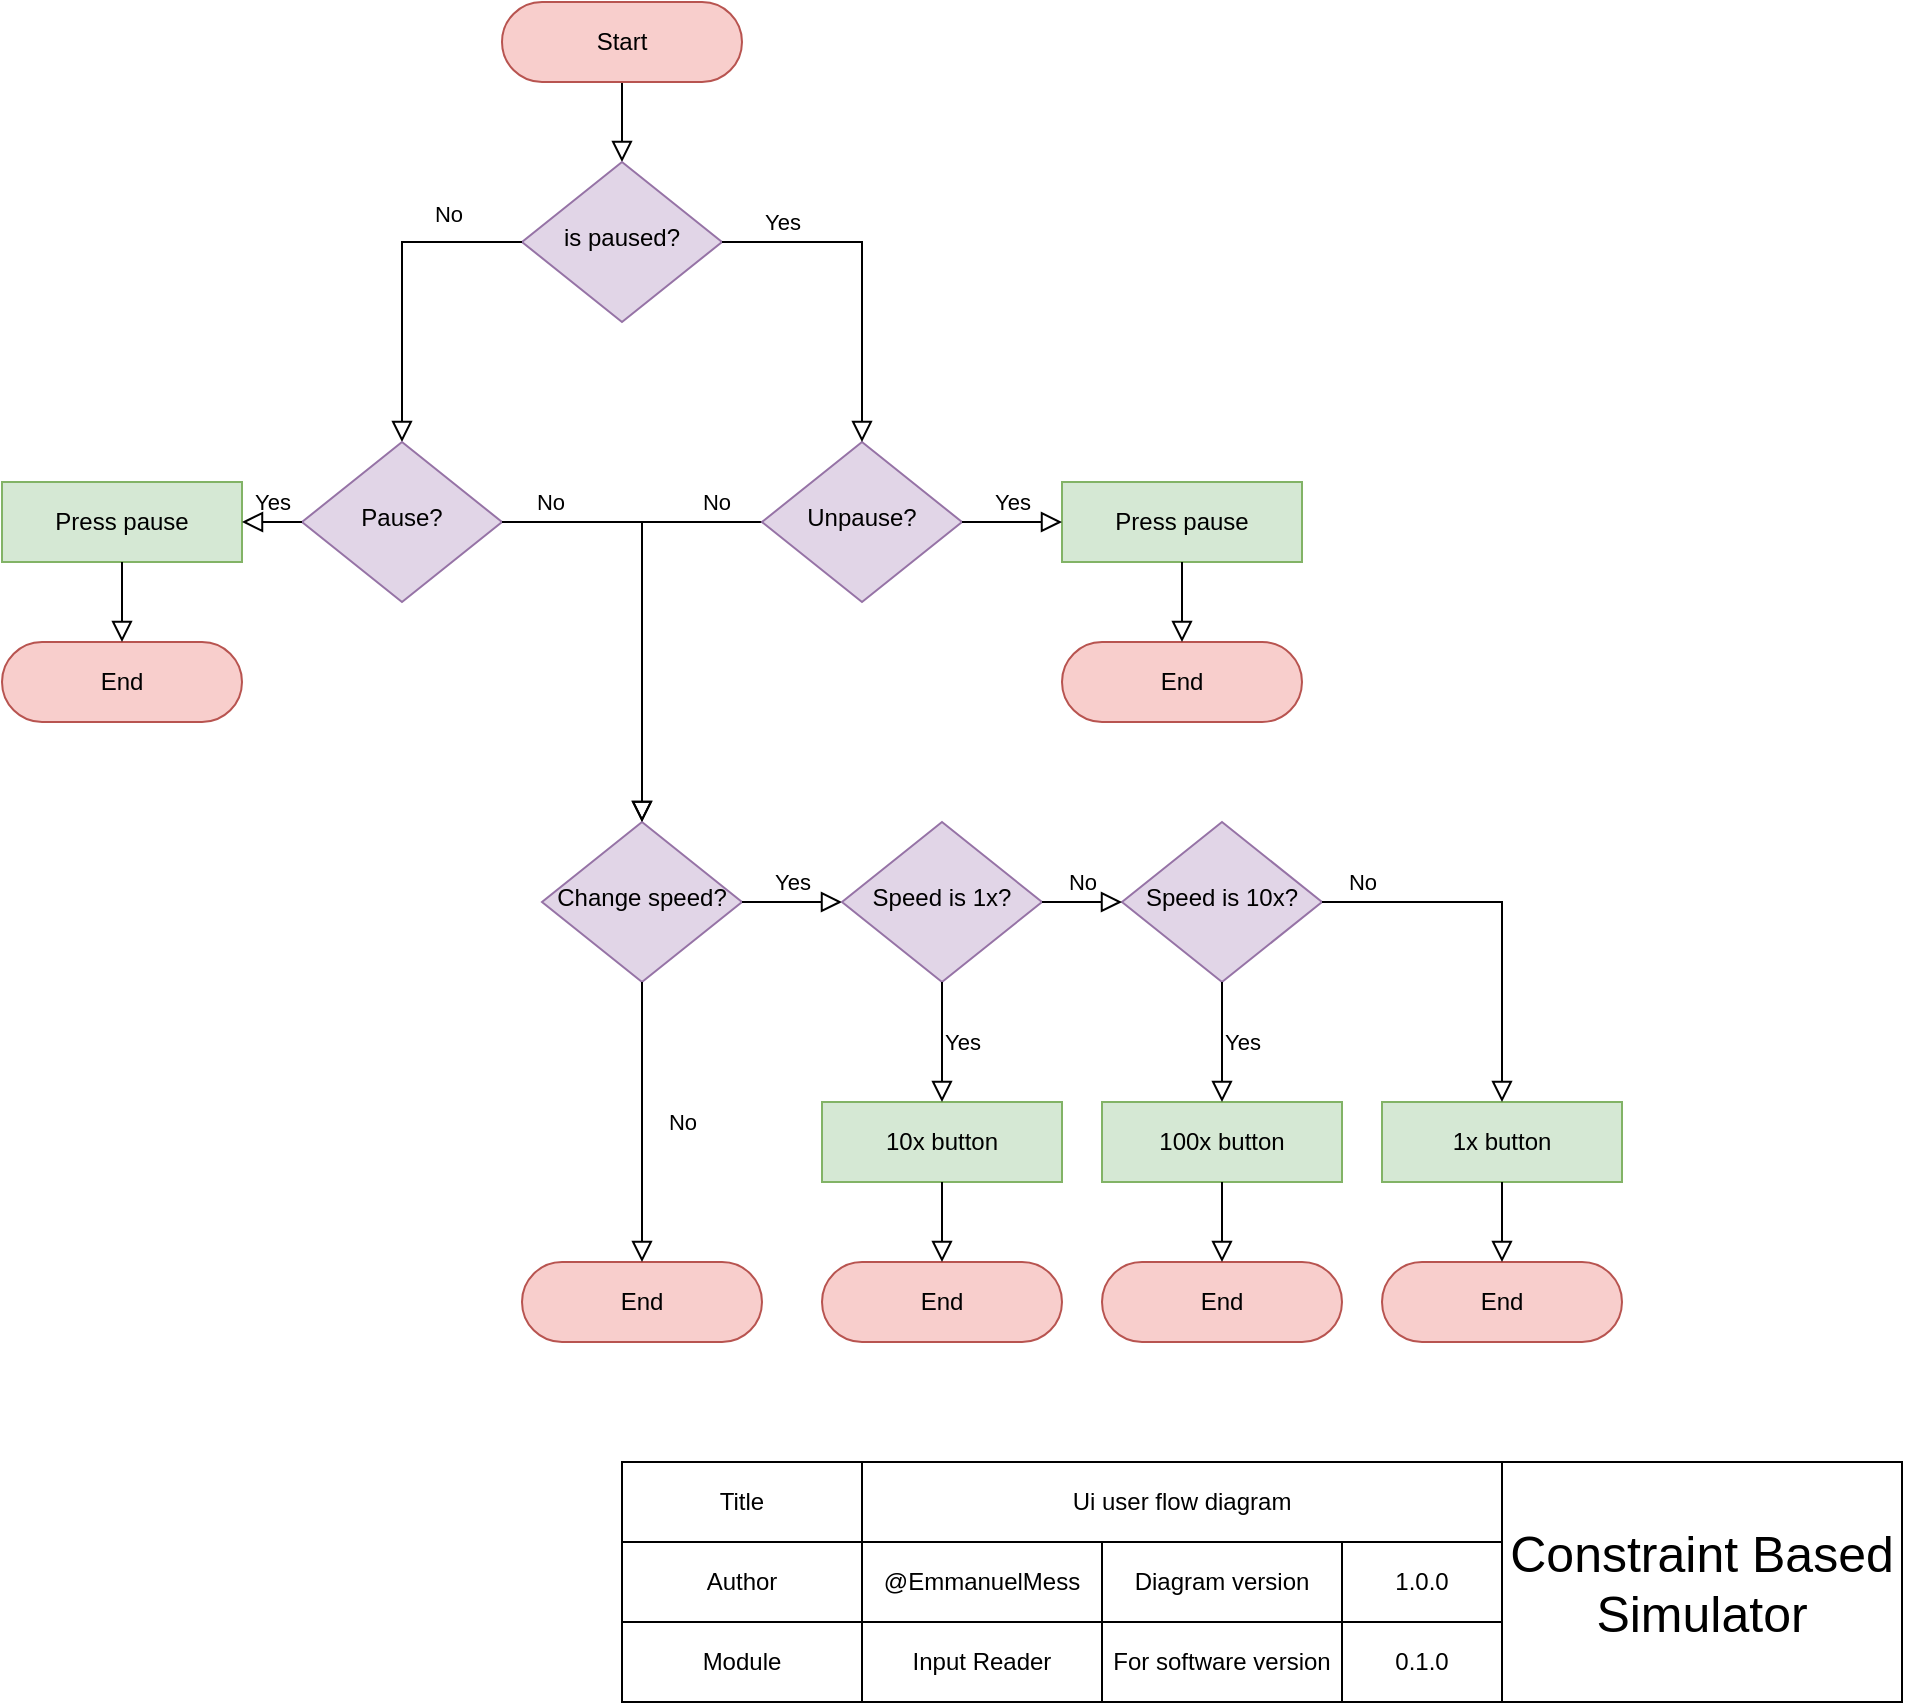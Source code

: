 <mxfile version="20.3.0" type="device"><diagram id="C5RBs43oDa-KdzZeNtuy" name="Page-1"><mxGraphModel dx="2551" dy="878" grid="1" gridSize="10" guides="1" tooltips="1" connect="1" arrows="1" fold="1" page="1" pageScale="1" pageWidth="1169" pageHeight="827" math="0" shadow="0"><root><mxCell id="WIyWlLk6GJQsqaUBKTNV-0"/><mxCell id="WIyWlLk6GJQsqaUBKTNV-1" parent="WIyWlLk6GJQsqaUBKTNV-0"/><mxCell id="WIyWlLk6GJQsqaUBKTNV-2" value="" style="rounded=0;html=1;jettySize=auto;orthogonalLoop=1;fontSize=11;endArrow=block;endFill=0;endSize=8;strokeWidth=1;shadow=0;labelBackgroundColor=none;edgeStyle=orthogonalEdgeStyle;" parent="WIyWlLk6GJQsqaUBKTNV-1" source="WIyWlLk6GJQsqaUBKTNV-3" target="dEbD3IkDHEhD-BJTE-00-0" edge="1"><mxGeometry relative="1" as="geometry"/></mxCell><mxCell id="WIyWlLk6GJQsqaUBKTNV-3" value="Start" style="rounded=1;whiteSpace=wrap;html=1;fontSize=12;glass=0;strokeWidth=1;shadow=0;arcSize=50;fillColor=#f8cecc;strokeColor=#b85450;" parent="WIyWlLk6GJQsqaUBKTNV-1" vertex="1"><mxGeometry x="-740" y="30" width="120" height="40" as="geometry"/></mxCell><mxCell id="WIyWlLk6GJQsqaUBKTNV-4" value="No" style="rounded=0;html=1;jettySize=auto;orthogonalLoop=1;fontSize=11;endArrow=block;endFill=0;endSize=8;strokeWidth=1;shadow=0;labelBackgroundColor=none;edgeStyle=orthogonalEdgeStyle;" parent="WIyWlLk6GJQsqaUBKTNV-1" source="WIyWlLk6GJQsqaUBKTNV-6" target="WIyWlLk6GJQsqaUBKTNV-10" edge="1"><mxGeometry x="-0.769" y="-10" relative="1" as="geometry"><mxPoint x="1" as="offset"/><mxPoint x="-560" y="410" as="sourcePoint"/></mxGeometry></mxCell><mxCell id="WIyWlLk6GJQsqaUBKTNV-6" value="Unpause?" style="rhombus;whiteSpace=wrap;html=1;shadow=0;fontFamily=Helvetica;fontSize=12;align=center;strokeWidth=1;spacing=6;spacingTop=-4;fillColor=#e1d5e7;strokeColor=#9673a6;" parent="WIyWlLk6GJQsqaUBKTNV-1" vertex="1"><mxGeometry x="-610" y="250" width="100" height="80" as="geometry"/></mxCell><mxCell id="WIyWlLk6GJQsqaUBKTNV-7" value="Press pause" style="rounded=1;whiteSpace=wrap;html=1;fontSize=12;glass=0;strokeWidth=1;shadow=0;arcSize=0;fillColor=#d5e8d4;strokeColor=#82b366;" parent="WIyWlLk6GJQsqaUBKTNV-1" vertex="1"><mxGeometry x="-460" y="270" width="120" height="40" as="geometry"/></mxCell><mxCell id="WIyWlLk6GJQsqaUBKTNV-9" value="Yes" style="edgeStyle=orthogonalEdgeStyle;rounded=0;html=1;jettySize=auto;orthogonalLoop=1;fontSize=11;endArrow=block;endFill=0;endSize=8;strokeWidth=1;shadow=0;labelBackgroundColor=none;" parent="WIyWlLk6GJQsqaUBKTNV-1" source="WIyWlLk6GJQsqaUBKTNV-6" target="WIyWlLk6GJQsqaUBKTNV-7" edge="1"><mxGeometry y="10" relative="1" as="geometry"><mxPoint as="offset"/></mxGeometry></mxCell><mxCell id="WIyWlLk6GJQsqaUBKTNV-10" value="Change speed?" style="rhombus;whiteSpace=wrap;html=1;shadow=0;fontFamily=Helvetica;fontSize=12;align=center;strokeWidth=1;spacing=6;spacingTop=-4;fillColor=#e1d5e7;strokeColor=#9673a6;" parent="WIyWlLk6GJQsqaUBKTNV-1" vertex="1"><mxGeometry x="-720" y="440" width="100" height="80" as="geometry"/></mxCell><mxCell id="01rYo3X9IXRVAac7US0Z-2" value="Yes" style="edgeStyle=orthogonalEdgeStyle;rounded=0;html=1;jettySize=auto;orthogonalLoop=1;fontSize=11;endArrow=block;endFill=0;endSize=8;strokeWidth=1;shadow=0;labelBackgroundColor=none;" parent="WIyWlLk6GJQsqaUBKTNV-1" source="WIyWlLk6GJQsqaUBKTNV-10" target="dEbD3IkDHEhD-BJTE-00-12" edge="1"><mxGeometry y="10" relative="1" as="geometry"><mxPoint as="offset"/><mxPoint x="-610" y="270" as="sourcePoint"/><mxPoint x="-580.0" y="480" as="targetPoint"/></mxGeometry></mxCell><mxCell id="01rYo3X9IXRVAac7US0Z-11" value="End" style="rounded=1;whiteSpace=wrap;html=1;fontSize=12;glass=0;strokeWidth=1;shadow=0;arcSize=50;fillColor=#f8cecc;strokeColor=#b85450;" parent="WIyWlLk6GJQsqaUBKTNV-1" vertex="1"><mxGeometry x="-730" y="660" width="120" height="40" as="geometry"/></mxCell><mxCell id="01rYo3X9IXRVAac7US0Z-13" value="End" style="rounded=1;whiteSpace=wrap;html=1;fontSize=12;glass=0;strokeWidth=1;shadow=0;arcSize=50;fillColor=#f8cecc;strokeColor=#b85450;" parent="WIyWlLk6GJQsqaUBKTNV-1" vertex="1"><mxGeometry x="-460" y="350" width="120" height="40" as="geometry"/></mxCell><mxCell id="01rYo3X9IXRVAac7US0Z-14" value="" style="rounded=0;html=1;jettySize=auto;orthogonalLoop=1;fontSize=11;endArrow=block;endFill=0;endSize=8;strokeWidth=1;shadow=0;labelBackgroundColor=none;edgeStyle=orthogonalEdgeStyle;" parent="WIyWlLk6GJQsqaUBKTNV-1" source="WIyWlLk6GJQsqaUBKTNV-7" target="01rYo3X9IXRVAac7US0Z-13" edge="1"><mxGeometry relative="1" as="geometry"><mxPoint x="-250" y="740" as="sourcePoint"/><mxPoint x="-250" y="770" as="targetPoint"/></mxGeometry></mxCell><mxCell id="01rYo3X9IXRVAac7US0Z-15" value="No" style="rounded=0;html=1;jettySize=auto;orthogonalLoop=1;fontSize=11;endArrow=block;endFill=0;endSize=8;strokeWidth=1;shadow=0;labelBackgroundColor=none;edgeStyle=orthogonalEdgeStyle;" parent="WIyWlLk6GJQsqaUBKTNV-1" source="WIyWlLk6GJQsqaUBKTNV-10" target="01rYo3X9IXRVAac7US0Z-11" edge="1"><mxGeometry y="20" relative="1" as="geometry"><mxPoint as="offset"/><mxPoint x="-660" y="330" as="sourcePoint"/><mxPoint x="-660" y="450" as="targetPoint"/></mxGeometry></mxCell><mxCell id="01rYo3X9IXRVAac7US0Z-17" value="10x button" style="rounded=1;whiteSpace=wrap;html=1;fontSize=12;glass=0;strokeWidth=1;shadow=0;arcSize=0;fillColor=#d5e8d4;strokeColor=#82b366;" parent="WIyWlLk6GJQsqaUBKTNV-1" vertex="1"><mxGeometry x="-580" y="580" width="120" height="40" as="geometry"/></mxCell><mxCell id="dEbD3IkDHEhD-BJTE-00-0" value="is paused?" style="rhombus;whiteSpace=wrap;html=1;shadow=0;fontFamily=Helvetica;fontSize=12;align=center;strokeWidth=1;spacing=6;spacingTop=-4;fillColor=#e1d5e7;strokeColor=#9673a6;" parent="WIyWlLk6GJQsqaUBKTNV-1" vertex="1"><mxGeometry x="-730" y="110" width="100" height="80" as="geometry"/></mxCell><mxCell id="dEbD3IkDHEhD-BJTE-00-1" value="" style="rounded=0;html=1;jettySize=auto;orthogonalLoop=1;fontSize=11;endArrow=block;endFill=0;endSize=8;strokeWidth=1;shadow=0;labelBackgroundColor=none;edgeStyle=orthogonalEdgeStyle;" parent="WIyWlLk6GJQsqaUBKTNV-1" source="dEbD3IkDHEhD-BJTE-00-0" target="WIyWlLk6GJQsqaUBKTNV-6" edge="1"><mxGeometry relative="1" as="geometry"><mxPoint x="-670" y="80" as="sourcePoint"/><mxPoint x="-670" y="120" as="targetPoint"/></mxGeometry></mxCell><mxCell id="dEbD3IkDHEhD-BJTE-00-2" value="Yes" style="edgeLabel;html=1;align=center;verticalAlign=middle;resizable=0;points=[];" parent="dEbD3IkDHEhD-BJTE-00-1" vertex="1" connectable="0"><mxGeometry x="-0.377" y="-2" relative="1" as="geometry"><mxPoint x="-23" y="-12" as="offset"/></mxGeometry></mxCell><mxCell id="dEbD3IkDHEhD-BJTE-00-3" value="" style="rounded=0;html=1;jettySize=auto;orthogonalLoop=1;fontSize=11;endArrow=block;endFill=0;endSize=8;strokeWidth=1;shadow=0;labelBackgroundColor=none;edgeStyle=orthogonalEdgeStyle;" parent="WIyWlLk6GJQsqaUBKTNV-1" source="dEbD3IkDHEhD-BJTE-00-0" target="dEbD3IkDHEhD-BJTE-00-6" edge="1"><mxGeometry relative="1" as="geometry"><mxPoint x="-620" y="160" as="sourcePoint"/><mxPoint x="-790" y="260" as="targetPoint"/></mxGeometry></mxCell><mxCell id="dEbD3IkDHEhD-BJTE-00-4" value="No" style="edgeLabel;html=1;align=center;verticalAlign=middle;resizable=0;points=[];" parent="dEbD3IkDHEhD-BJTE-00-3" vertex="1" connectable="0"><mxGeometry x="-0.377" y="-2" relative="1" as="geometry"><mxPoint x="13" y="-12" as="offset"/></mxGeometry></mxCell><mxCell id="dEbD3IkDHEhD-BJTE-00-6" value="Pause?" style="rhombus;whiteSpace=wrap;html=1;shadow=0;fontFamily=Helvetica;fontSize=12;align=center;strokeWidth=1;spacing=6;spacingTop=-4;fillColor=#e1d5e7;strokeColor=#9673a6;" parent="WIyWlLk6GJQsqaUBKTNV-1" vertex="1"><mxGeometry x="-840" y="250" width="100" height="80" as="geometry"/></mxCell><mxCell id="dEbD3IkDHEhD-BJTE-00-7" value="Press pause" style="rounded=1;whiteSpace=wrap;html=1;fontSize=12;glass=0;strokeWidth=1;shadow=0;arcSize=0;fillColor=#d5e8d4;strokeColor=#82b366;" parent="WIyWlLk6GJQsqaUBKTNV-1" vertex="1"><mxGeometry x="-990" y="270" width="120" height="40" as="geometry"/></mxCell><mxCell id="dEbD3IkDHEhD-BJTE-00-8" value="Yes" style="edgeStyle=orthogonalEdgeStyle;rounded=0;html=1;jettySize=auto;orthogonalLoop=1;fontSize=11;endArrow=block;endFill=0;endSize=8;strokeWidth=1;shadow=0;labelBackgroundColor=none;" parent="WIyWlLk6GJQsqaUBKTNV-1" source="dEbD3IkDHEhD-BJTE-00-6" target="dEbD3IkDHEhD-BJTE-00-7" edge="1"><mxGeometry y="10" relative="1" as="geometry"><mxPoint as="offset"/><mxPoint x="-1040" y="290" as="sourcePoint"/></mxGeometry></mxCell><mxCell id="dEbD3IkDHEhD-BJTE-00-9" value="End" style="rounded=1;whiteSpace=wrap;html=1;fontSize=12;glass=0;strokeWidth=1;shadow=0;arcSize=50;fillColor=#f8cecc;strokeColor=#b85450;" parent="WIyWlLk6GJQsqaUBKTNV-1" vertex="1"><mxGeometry x="-990" y="350" width="120" height="40" as="geometry"/></mxCell><mxCell id="dEbD3IkDHEhD-BJTE-00-10" value="" style="rounded=0;html=1;jettySize=auto;orthogonalLoop=1;fontSize=11;endArrow=block;endFill=0;endSize=8;strokeWidth=1;shadow=0;labelBackgroundColor=none;edgeStyle=orthogonalEdgeStyle;" parent="WIyWlLk6GJQsqaUBKTNV-1" source="dEbD3IkDHEhD-BJTE-00-7" target="dEbD3IkDHEhD-BJTE-00-9" edge="1"><mxGeometry relative="1" as="geometry"><mxPoint x="-780" y="740" as="sourcePoint"/><mxPoint x="-780" y="770" as="targetPoint"/></mxGeometry></mxCell><mxCell id="dEbD3IkDHEhD-BJTE-00-11" value="No" style="rounded=0;html=1;jettySize=auto;orthogonalLoop=1;fontSize=11;endArrow=block;endFill=0;endSize=8;strokeWidth=1;shadow=0;labelBackgroundColor=none;edgeStyle=orthogonalEdgeStyle;" parent="WIyWlLk6GJQsqaUBKTNV-1" source="dEbD3IkDHEhD-BJTE-00-6" target="WIyWlLk6GJQsqaUBKTNV-10" edge="1"><mxGeometry x="-0.777" y="10" relative="1" as="geometry"><mxPoint x="-1" as="offset"/><mxPoint x="-550.0" y="340" as="sourcePoint"/><mxPoint x="-690" y="430" as="targetPoint"/></mxGeometry></mxCell><mxCell id="dEbD3IkDHEhD-BJTE-00-12" value="Speed is 1x?" style="rhombus;whiteSpace=wrap;html=1;shadow=0;fontFamily=Helvetica;fontSize=12;align=center;strokeWidth=1;spacing=6;spacingTop=-4;fillColor=#e1d5e7;strokeColor=#9673a6;" parent="WIyWlLk6GJQsqaUBKTNV-1" vertex="1"><mxGeometry x="-570" y="440" width="100" height="80" as="geometry"/></mxCell><mxCell id="dEbD3IkDHEhD-BJTE-00-13" value="Yes" style="edgeStyle=orthogonalEdgeStyle;rounded=0;html=1;jettySize=auto;orthogonalLoop=1;fontSize=11;endArrow=block;endFill=0;endSize=8;strokeWidth=1;shadow=0;labelBackgroundColor=none;" parent="WIyWlLk6GJQsqaUBKTNV-1" source="dEbD3IkDHEhD-BJTE-00-12" target="01rYo3X9IXRVAac7US0Z-17" edge="1"><mxGeometry y="10" relative="1" as="geometry"><mxPoint as="offset"/><mxPoint x="-490" y="250.0" as="sourcePoint"/><mxPoint x="-440" y="250.0" as="targetPoint"/></mxGeometry></mxCell><mxCell id="dEbD3IkDHEhD-BJTE-00-14" value="100x button" style="rounded=1;whiteSpace=wrap;html=1;fontSize=12;glass=0;strokeWidth=1;shadow=0;arcSize=0;fillColor=#d5e8d4;strokeColor=#82b366;" parent="WIyWlLk6GJQsqaUBKTNV-1" vertex="1"><mxGeometry x="-440" y="580" width="120" height="40" as="geometry"/></mxCell><mxCell id="dEbD3IkDHEhD-BJTE-00-15" value="Speed is 10x?" style="rhombus;whiteSpace=wrap;html=1;shadow=0;fontFamily=Helvetica;fontSize=12;align=center;strokeWidth=1;spacing=6;spacingTop=-4;fillColor=#e1d5e7;strokeColor=#9673a6;" parent="WIyWlLk6GJQsqaUBKTNV-1" vertex="1"><mxGeometry x="-430" y="440" width="100" height="80" as="geometry"/></mxCell><mxCell id="dEbD3IkDHEhD-BJTE-00-16" value="Yes" style="edgeStyle=orthogonalEdgeStyle;rounded=0;html=1;jettySize=auto;orthogonalLoop=1;fontSize=11;endArrow=block;endFill=0;endSize=8;strokeWidth=1;shadow=0;labelBackgroundColor=none;" parent="WIyWlLk6GJQsqaUBKTNV-1" source="dEbD3IkDHEhD-BJTE-00-15" target="dEbD3IkDHEhD-BJTE-00-14" edge="1"><mxGeometry y="10" relative="1" as="geometry"><mxPoint as="offset"/><mxPoint x="-350" y="250.0" as="sourcePoint"/><mxPoint x="-300" y="250.0" as="targetPoint"/></mxGeometry></mxCell><mxCell id="dEbD3IkDHEhD-BJTE-00-17" value="No" style="edgeStyle=orthogonalEdgeStyle;rounded=0;html=1;jettySize=auto;orthogonalLoop=1;fontSize=11;endArrow=block;endFill=0;endSize=8;strokeWidth=1;shadow=0;labelBackgroundColor=none;" parent="WIyWlLk6GJQsqaUBKTNV-1" source="dEbD3IkDHEhD-BJTE-00-12" target="dEbD3IkDHEhD-BJTE-00-15" edge="1"><mxGeometry y="10" relative="1" as="geometry"><mxPoint as="offset"/><mxPoint x="-610" y="490" as="sourcePoint"/><mxPoint x="-560" y="490" as="targetPoint"/></mxGeometry></mxCell><mxCell id="dEbD3IkDHEhD-BJTE-00-18" value="1x button" style="rounded=1;whiteSpace=wrap;html=1;fontSize=12;glass=0;strokeWidth=1;shadow=0;arcSize=0;fillColor=#d5e8d4;strokeColor=#82b366;" parent="WIyWlLk6GJQsqaUBKTNV-1" vertex="1"><mxGeometry x="-300" y="580" width="120" height="40" as="geometry"/></mxCell><mxCell id="dEbD3IkDHEhD-BJTE-00-21" value="No" style="edgeStyle=orthogonalEdgeStyle;rounded=0;html=1;jettySize=auto;orthogonalLoop=1;fontSize=11;endArrow=block;endFill=0;endSize=8;strokeWidth=1;shadow=0;labelBackgroundColor=none;" parent="WIyWlLk6GJQsqaUBKTNV-1" source="dEbD3IkDHEhD-BJTE-00-15" target="dEbD3IkDHEhD-BJTE-00-18" edge="1"><mxGeometry x="-0.789" y="10" relative="1" as="geometry"><mxPoint as="offset"/><mxPoint x="-330" y="480" as="sourcePoint"/><mxPoint x="-290.0" y="480" as="targetPoint"/></mxGeometry></mxCell><mxCell id="dEbD3IkDHEhD-BJTE-00-22" value="End" style="rounded=1;whiteSpace=wrap;html=1;fontSize=12;glass=0;strokeWidth=1;shadow=0;arcSize=50;fillColor=#f8cecc;strokeColor=#b85450;" parent="WIyWlLk6GJQsqaUBKTNV-1" vertex="1"><mxGeometry x="-580" y="660" width="120" height="40" as="geometry"/></mxCell><mxCell id="dEbD3IkDHEhD-BJTE-00-23" value="" style="rounded=0;html=1;jettySize=auto;orthogonalLoop=1;fontSize=11;endArrow=block;endFill=0;endSize=8;strokeWidth=1;shadow=0;labelBackgroundColor=none;edgeStyle=orthogonalEdgeStyle;" parent="WIyWlLk6GJQsqaUBKTNV-1" source="01rYo3X9IXRVAac7US0Z-17" target="dEbD3IkDHEhD-BJTE-00-22" edge="1"><mxGeometry y="20" relative="1" as="geometry"><mxPoint as="offset"/><mxPoint x="-660" y="530" as="sourcePoint"/><mxPoint x="-660" y="670" as="targetPoint"/></mxGeometry></mxCell><mxCell id="dEbD3IkDHEhD-BJTE-00-24" value="End" style="rounded=1;whiteSpace=wrap;html=1;fontSize=12;glass=0;strokeWidth=1;shadow=0;arcSize=50;fillColor=#f8cecc;strokeColor=#b85450;" parent="WIyWlLk6GJQsqaUBKTNV-1" vertex="1"><mxGeometry x="-440" y="660" width="120" height="40" as="geometry"/></mxCell><mxCell id="dEbD3IkDHEhD-BJTE-00-25" value="" style="rounded=0;html=1;jettySize=auto;orthogonalLoop=1;fontSize=11;endArrow=block;endFill=0;endSize=8;strokeWidth=1;shadow=0;labelBackgroundColor=none;edgeStyle=orthogonalEdgeStyle;" parent="WIyWlLk6GJQsqaUBKTNV-1" source="dEbD3IkDHEhD-BJTE-00-14" target="dEbD3IkDHEhD-BJTE-00-24" edge="1"><mxGeometry y="20" relative="1" as="geometry"><mxPoint as="offset"/><mxPoint x="-380" y="620" as="sourcePoint"/><mxPoint x="-520" y="670" as="targetPoint"/></mxGeometry></mxCell><mxCell id="dEbD3IkDHEhD-BJTE-00-26" value="End" style="rounded=1;whiteSpace=wrap;html=1;fontSize=12;glass=0;strokeWidth=1;shadow=0;arcSize=50;fillColor=#f8cecc;strokeColor=#b85450;" parent="WIyWlLk6GJQsqaUBKTNV-1" vertex="1"><mxGeometry x="-300" y="660" width="120" height="40" as="geometry"/></mxCell><mxCell id="dEbD3IkDHEhD-BJTE-00-27" value="" style="rounded=0;html=1;jettySize=auto;orthogonalLoop=1;fontSize=11;endArrow=block;endFill=0;endSize=8;strokeWidth=1;shadow=0;labelBackgroundColor=none;edgeStyle=orthogonalEdgeStyle;" parent="WIyWlLk6GJQsqaUBKTNV-1" source="dEbD3IkDHEhD-BJTE-00-18" target="dEbD3IkDHEhD-BJTE-00-26" edge="1"><mxGeometry y="20" relative="1" as="geometry"><mxPoint as="offset"/><mxPoint x="-240" y="620" as="sourcePoint"/><mxPoint x="-380" y="670" as="targetPoint"/></mxGeometry></mxCell><mxCell id="x0-38wrYXQbRM_O9hGFV-0" value="Title" style="rounded=0;whiteSpace=wrap;html=1;" vertex="1" parent="WIyWlLk6GJQsqaUBKTNV-1"><mxGeometry x="-680" y="760" width="120" height="40" as="geometry"/></mxCell><mxCell id="x0-38wrYXQbRM_O9hGFV-1" value="Ui user flow diagram" style="rounded=0;whiteSpace=wrap;html=1;" vertex="1" parent="WIyWlLk6GJQsqaUBKTNV-1"><mxGeometry x="-560.0" y="760" width="320" height="40" as="geometry"/></mxCell><mxCell id="x0-38wrYXQbRM_O9hGFV-2" value="Module" style="rounded=0;whiteSpace=wrap;html=1;" vertex="1" parent="WIyWlLk6GJQsqaUBKTNV-1"><mxGeometry x="-680" y="840" width="120" height="40" as="geometry"/></mxCell><mxCell id="x0-38wrYXQbRM_O9hGFV-3" value="Author" style="rounded=0;whiteSpace=wrap;html=1;" vertex="1" parent="WIyWlLk6GJQsqaUBKTNV-1"><mxGeometry x="-680" y="800" width="120" height="40" as="geometry"/></mxCell><mxCell id="x0-38wrYXQbRM_O9hGFV-4" value="@EmmanuelMess" style="rounded=0;whiteSpace=wrap;html=1;" vertex="1" parent="WIyWlLk6GJQsqaUBKTNV-1"><mxGeometry x="-560.0" y="800" width="120" height="40" as="geometry"/></mxCell><mxCell id="x0-38wrYXQbRM_O9hGFV-5" value="Input Reader" style="rounded=0;whiteSpace=wrap;html=1;" vertex="1" parent="WIyWlLk6GJQsqaUBKTNV-1"><mxGeometry x="-560.0" y="840" width="120" height="40" as="geometry"/></mxCell><mxCell id="x0-38wrYXQbRM_O9hGFV-6" value="Diagram version" style="rounded=0;whiteSpace=wrap;html=1;" vertex="1" parent="WIyWlLk6GJQsqaUBKTNV-1"><mxGeometry x="-440.0" y="800" width="120" height="40" as="geometry"/></mxCell><mxCell id="x0-38wrYXQbRM_O9hGFV-7" value="&lt;font style=&quot;font-size: 25px;&quot;&gt;Constraint Based Simulator&lt;/font&gt;" style="rounded=0;whiteSpace=wrap;html=1;" vertex="1" parent="WIyWlLk6GJQsqaUBKTNV-1"><mxGeometry x="-240" y="760" width="200" height="120" as="geometry"/></mxCell><mxCell id="x0-38wrYXQbRM_O9hGFV-8" value="1.0.0" style="rounded=0;whiteSpace=wrap;html=1;" vertex="1" parent="WIyWlLk6GJQsqaUBKTNV-1"><mxGeometry x="-320.0" y="800" width="80" height="40" as="geometry"/></mxCell><mxCell id="x0-38wrYXQbRM_O9hGFV-9" value="For software version" style="rounded=0;whiteSpace=wrap;html=1;" vertex="1" parent="WIyWlLk6GJQsqaUBKTNV-1"><mxGeometry x="-440.0" y="840" width="120" height="40" as="geometry"/></mxCell><mxCell id="x0-38wrYXQbRM_O9hGFV-10" value="0.1.0" style="rounded=0;whiteSpace=wrap;html=1;" vertex="1" parent="WIyWlLk6GJQsqaUBKTNV-1"><mxGeometry x="-320.0" y="840" width="80" height="40" as="geometry"/></mxCell></root></mxGraphModel></diagram></mxfile>